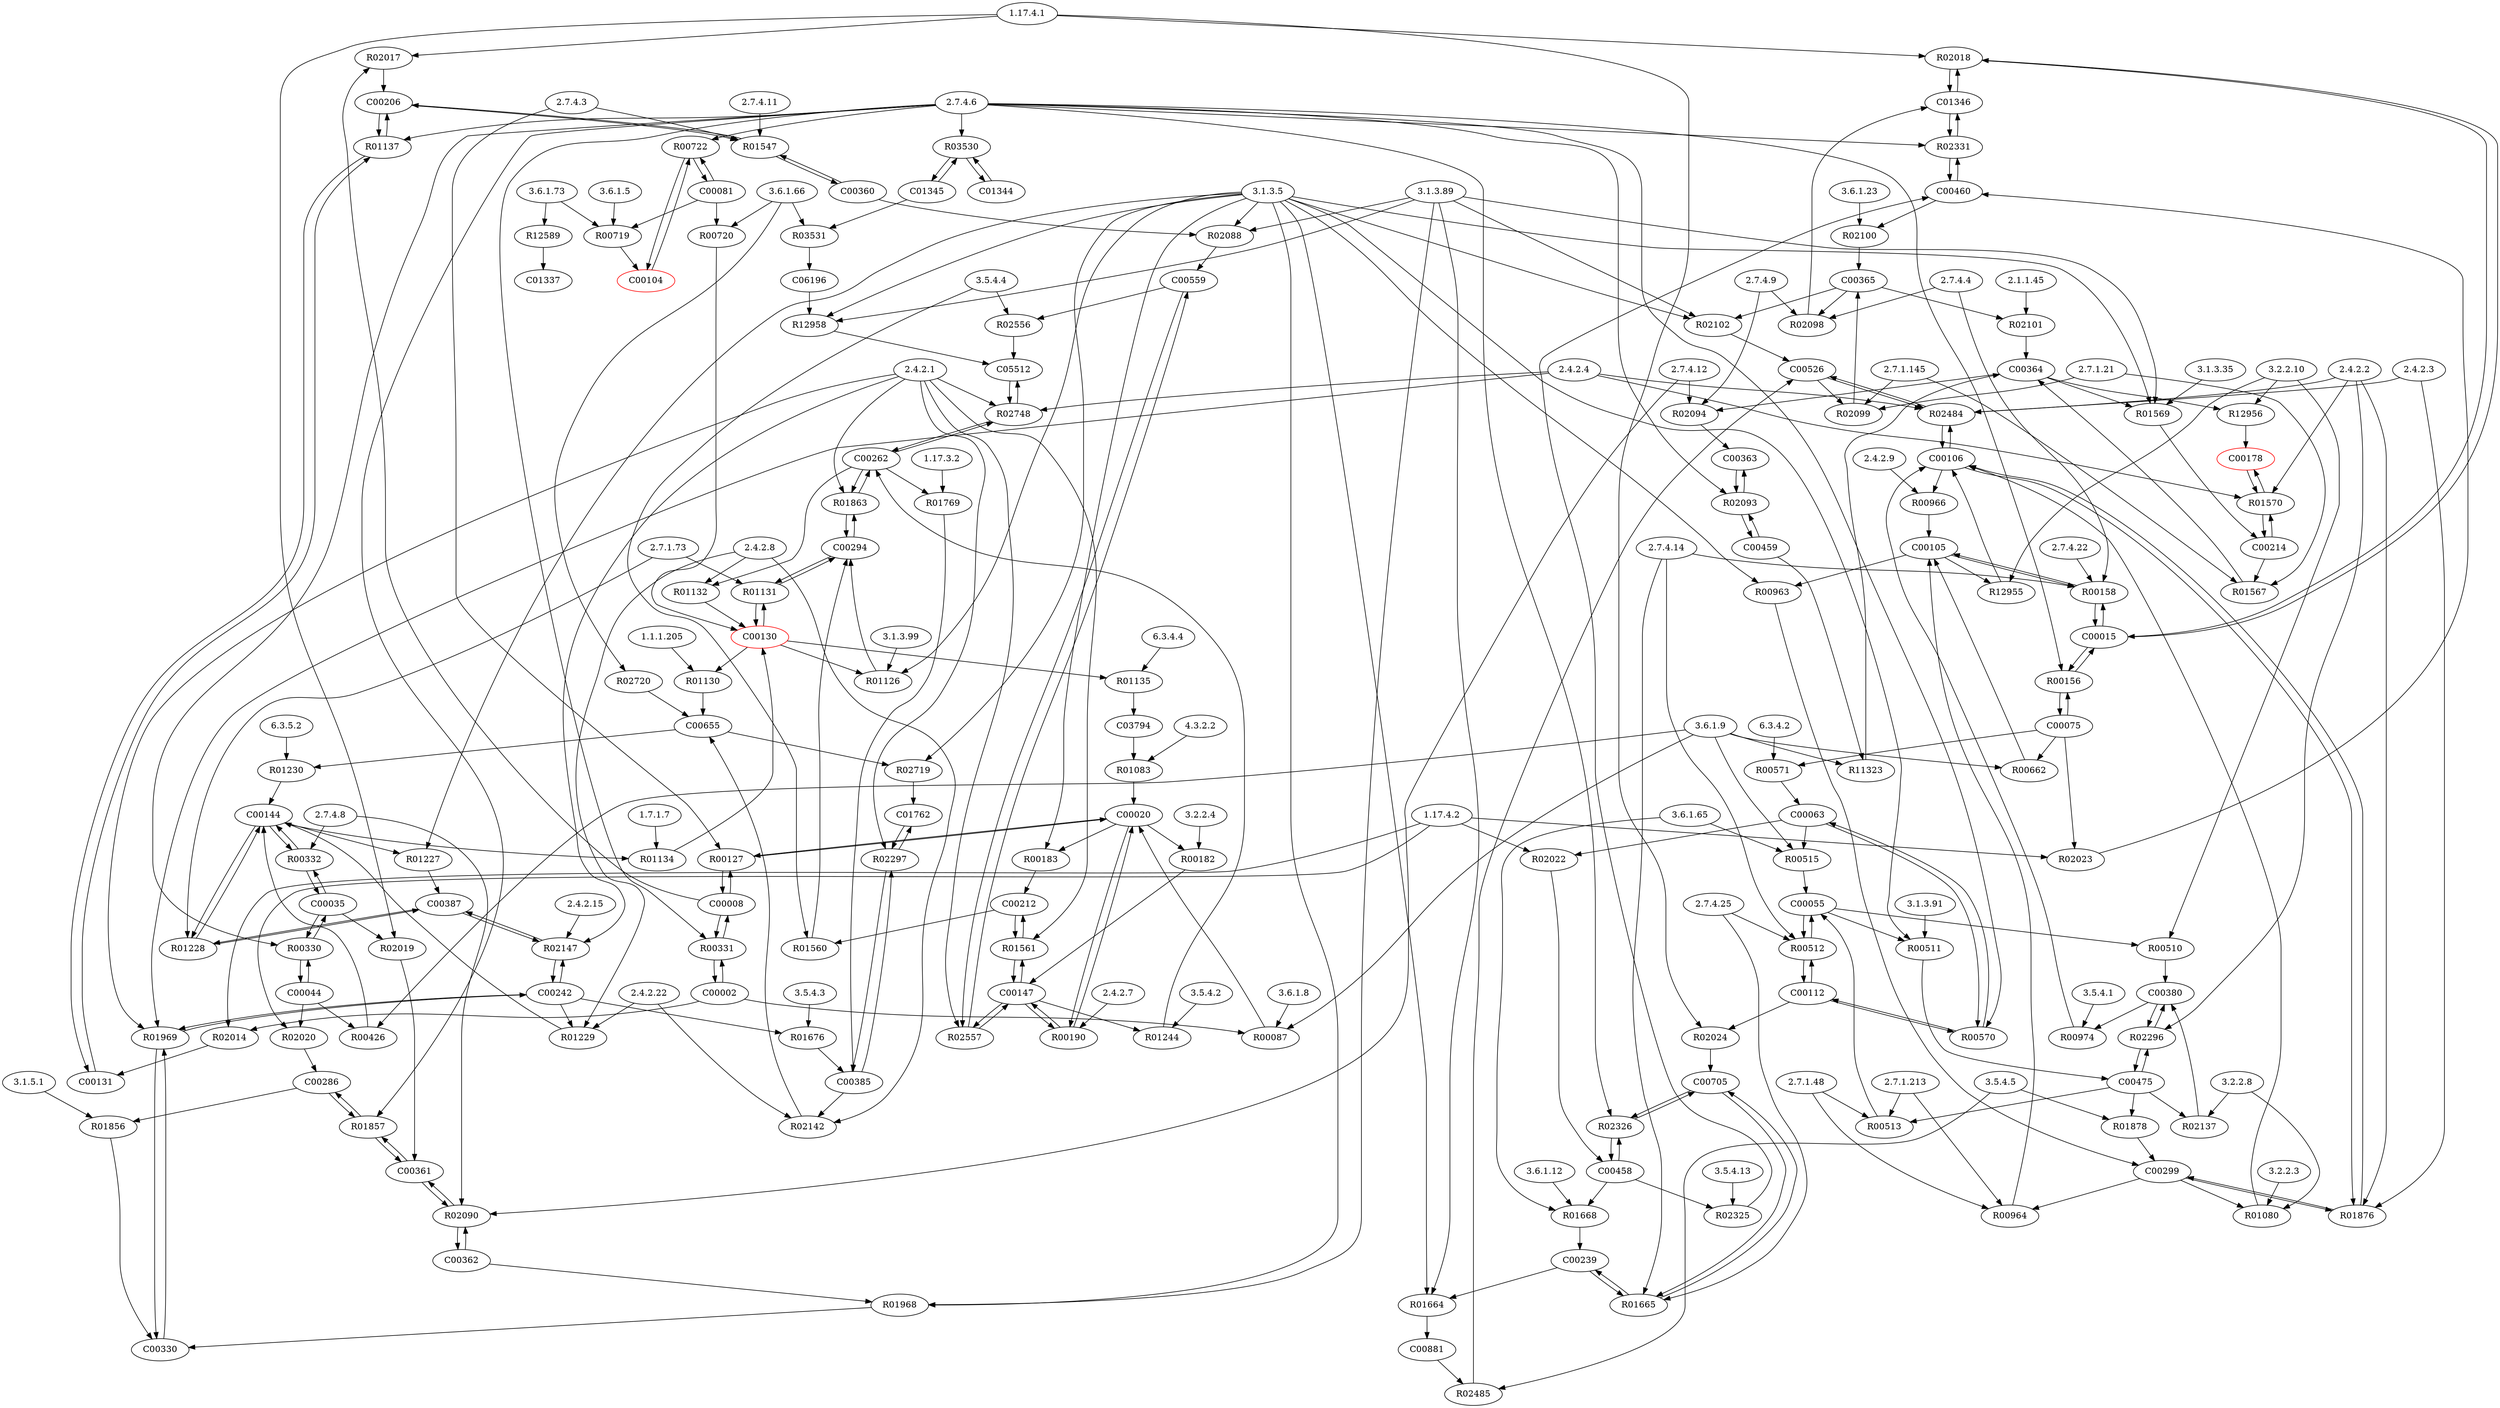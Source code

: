 digraph G {
"1.17.4.1" [type=E];
"3.1.5.1" [type=E];
"2.4.2.22" [type=E];
"2.7.1.213" [type=E];
"2.4.2.3" [type=E];
"6.3.5.2" [type=E];
"2.7.4.25" [type=E];
"3.6.1.12" [type=E];
"3.6.1.9" [type=E];
"3.1.3.99" [type=E];
"3.1.3.5" [type=E];
"2.7.4.22" [type=E];
"3.6.1.23" [type=E];
"3.6.1.66" [type=E];
"2.1.1.45" [type=E];
"4.3.2.2" [type=E];
"3.6.1.73" [type=E];
"1.7.1.7" [type=E];
"2.4.2.7" [type=E];
"2.4.2.2" [type=E];
"3.2.2.10" [type=E];
"2.4.2.1" [type=E];
"3.5.4.4" [type=E];
"2.7.1.48" [type=E];
"2.7.4.3" [type=E];
"2.7.4.14" [type=E];
"2.7.4.4" [type=E];
"3.6.1.5" [type=E];
"6.3.4.2" [type=E];
"2.7.4.9" [type=E];
"3.5.4.13" [type=E];
"2.4.2.15" [type=E];
"3.1.3.35" [type=E];
"2.7.4.12" [type=E];
"1.17.4.2" [type=E];
"3.6.1.65" [type=E];
"3.6.1.8" [type=E];
"3.5.4.1" [type=E];
"3.2.2.8" [type=E];
"3.5.4.5" [type=E];
"3.5.4.3" [type=E];
"2.4.2.8" [type=E];
"6.3.4.4" [type=E];
"2.4.2.4" [type=E];
"3.1.3.89" [type=E];
"2.7.1.145" [type=E];
"2.7.4.11" [type=E];
"2.7.1.21" [type=E];
"1.1.1.205" [type=E];
"3.2.2.3" [type=E];
"1.17.3.2" [type=E];
"2.4.2.9" [type=E];
"3.2.2.4" [type=E];
"2.7.1.73" [type=E];
"2.7.4.8" [type=E];
"3.5.4.2" [type=E];
"3.1.3.91" [type=E];
"2.7.4.6" [type=E];
R00722 [type=R];
R02023 [type=R];
R02325 [type=R];
R02093 [type=R];
R01130 [type=R];
R01856 [type=R];
R02014 [type=R];
R02326 [type=R];
R12955 [type=R];
R01676 [type=R];
R02296 [type=R];
R01083 [type=R];
R02100 [type=R];
R02142 [type=R];
R02020 [type=R];
R00510 [type=R];
R02147 [type=R];
R02101 [type=R];
R01863 [type=R];
R02018 [type=R];
R01131 [type=R];
R01135 [type=R];
R01968 [type=R];
R00966 [type=R];
R01664 [type=R];
R00158 [type=R];
R01244 [type=R];
R02748 [type=R];
R01229 [type=R];
R02556 [type=R];
R00330 [type=R];
R00426 [type=R];
R02485 [type=R];
R03531 [type=R];
R12589 [type=R];
R02099 [type=R];
R01137 [type=R];
R00156 [type=R];
R00183 [type=R];
R01668 [type=R];
R01857 [type=R];
R00719 [type=R];
R00513 [type=R];
R01126 [type=R];
R02017 [type=R];
R00662 [type=R];
R01969 [type=R];
R02297 [type=R];
R01570 [type=R];
R02331 [type=R];
R02719 [type=R];
R02102 [type=R];
R02019 [type=R];
R00720 [type=R];
R01227 [type=R];
R00087 [type=R];
R01876 [type=R];
R12956 [type=R];
R01132 [type=R];
R00964 [type=R];
R02088 [type=R];
R03530 [type=R];
R01769 [type=R];
R02137 [type=R];
R00963 [type=R];
R00511 [type=R];
R01567 [type=R];
R01080 [type=R];
R11323 [type=R];
R00332 [type=R];
R00515 [type=R];
R12958 [type=R];
R00331 [type=R];
R01665 [type=R];
R01569 [type=R];
R01560 [type=R];
R02090 [type=R];
R00570 [type=R];
R01134 [type=R];
R02557 [type=R];
R00571 [type=R];
R02484 [type=R];
R00512 [type=R];
R01878 [type=R];
R02098 [type=R];
R02094 [type=R];
R02720 [type=R];
R02022 [type=R];
R00190 [type=R];
R01547 [type=R];
R01230 [type=R];
R01228 [type=R];
R02024 [type=R];
R00182 [type=R];
R00974 [type=R];
R00127 [type=R];
R01561 [type=R];
C00458 [type=C];
C00008 [type=C];
C00147 [type=C];
C03794 [type=C];
C00299 [type=C];
C00144 [type=C];
C00365 [type=C];
C00881 [type=C];
C00330 [type=C];
C00002 [type=C];
C01345 [type=C];
C05512 [type=C];
C01344 [type=C];
C00112 [type=C];
C00055 [type=C];
C00385 [type=C];
C06196 [type=C];
C01762 [type=C];
C00380 [type=C];
C00106 [type=C];
C00075 [type=C];
C00286 [type=C];
C00239 [type=C];
C00206 [type=C];
C00081 [type=C];
C00105 [type=C];
C00362 [type=C];
C00705 [type=C];
C01346 [type=C];
C00214 [type=C];
C00178 [type=C, color=red];
C00063 [type=C];
C00361 [type=C];
C00130 [type=C, color=red];
C00015 [type=C];
C00020 [type=C];
C00242 [type=C];
C00360 [type=C];
C00655 [type=C];
C00044 [type=C];
C00460 [type=C];
C00104 [type=C, color=red];
C00131 [type=C];
C00459 [type=C];
C00294 [type=C];
C00526 [type=C];
C01337 [type=C];
C00262 [type=C];
C00035 [type=C];
C00364 [type=C];
C00559 [type=C];
C00212 [type=C];
C00387 [type=C];
C00475 [type=C];
C00363 [type=C];
C06196 -> R12958;
R12958 -> C05512;
C01344 -> R03530;
R03530 -> C01344;
R03530 -> C01345;
C01345 -> R03530;
C01345 -> R03531;
R03531 -> C06196;
C00559 -> R02556;
R02556 -> C05512;
C00360 -> R02088;
R02088 -> C00559;
C00360 -> R01547;
R01547 -> C00360;
R01547 -> C00206;
C00206 -> R01547;
C00206 -> R01137;
R01137 -> C00206;
R01137 -> C00131;
C00131 -> R01137;
C00559 -> R02557;
R02557 -> C00559;
R02557 -> C00147;
C00147 -> R02557;
C00147 -> R01244;
R01244 -> C00262;
C00212 -> R01561;
R01561 -> C00212;
R01561 -> C00147;
C00147 -> R01561;
C00212 -> R01560;
R01560 -> C00294;
C00020 -> R00183;
R00183 -> C00212;
C00147 -> R00190;
R00190 -> C00147;
R00190 -> C00020;
C00020 -> R00190;
C00020 -> R00182;
R00182 -> C00147;
C00020 -> R00127;
R00127 -> C00020;
R00127 -> C00008;
C00008 -> R00127;
C00008 -> R02017;
R02017 -> C00206;
C00002 -> R00331;
R00331 -> C00002;
R00331 -> C00008;
C00008 -> R00331;
C00002 -> R02014;
R02014 -> C00131;
C00002 -> R00087;
R00087 -> C00020;
C00262 -> R01132;
R01132 -> C00130;
C05512 -> R02748;
R02748 -> C05512;
R02748 -> C00262;
C00262 -> R02748;
C00294 -> R01863;
R01863 -> C00294;
R01863 -> C00262;
C00262 -> R01863;
C00294 -> R01131;
R01131 -> C00294;
R01131 -> C00130;
C00130 -> R01131;
C00130 -> R01126;
R01126 -> C00294;
C00130 -> R01130;
R01130 -> C00655;
C00130 -> R01135;
R01135 -> C03794;
C03794 -> R01083;
R01083 -> C00020;
C00104 -> R00722;
R00722 -> C00104;
R00722 -> C00081;
C00081 -> R00722;
C00081 -> R00719;
R00719 -> C00104;
C00081 -> R00720;
R00720 -> C00130;
C00262 -> R01769;
R01769 -> C00385;
C01762 -> R02297;
R02297 -> C01762;
R02297 -> C00385;
C00385 -> R02297;
C00655 -> R02719;
R02719 -> C01762;
C00385 -> R02142;
R02142 -> C00655;
R12589 -> C01337;
R02720 -> C00655;
C00242 -> R01229;
R01229 -> C00144;
C00242 -> R01676;
R01676 -> C00385;
C00387 -> R02147;
R02147 -> C00387;
R02147 -> C00242;
C00242 -> R02147;
C00387 -> R01228;
R01228 -> C00387;
R01228 -> C00144;
C00144 -> R01228;
C00144 -> R01227;
R01227 -> C00387;
C00144 -> R01134;
R01134 -> C00130;
C00655 -> R01230;
R01230 -> C00144;
C00144 -> R00332;
R00332 -> C00144;
R00332 -> C00035;
C00035 -> R00332;
C00035 -> R00330;
R00330 -> C00035;
R00330 -> C00044;
C00044 -> R00330;
C00035 -> R02019;
R02019 -> C00361;
C00044 -> R00426;
R00426 -> C00144;
C00044 -> R02020;
R02020 -> C00286;
C00330 -> R01969;
R01969 -> C00330;
R01969 -> C00242;
C00242 -> R01969;
C00362 -> R01968;
R01968 -> C00330;
C00362 -> R02090;
R02090 -> C00362;
R02090 -> C00361;
C00361 -> R02090;
C00361 -> R01857;
R01857 -> C00361;
R01857 -> C00286;
C00286 -> R01857;
C00286 -> R01856;
R01856 -> C00330;
C00299 -> R01876;
R01876 -> C00299;
R01876 -> C00106;
C00106 -> R01876;
C00299 -> R01080;
R01080 -> C00106;
C00299 -> R00964;
R00964 -> C00105;
C00105 -> R00963;
R00963 -> C00299;
C00106 -> R00966;
R00966 -> C00105;
C00105 -> R12955;
R12955 -> C00106;
C00105 -> R00158;
R00158 -> C00105;
R00158 -> C00015;
C00015 -> R00158;
C00015 -> R00156;
R00156 -> C00015;
R00156 -> C00075;
C00075 -> R00156;
C00075 -> R00662;
R00662 -> C00105;
C00075 -> R00571;
R00571 -> C00063;
C00380 -> R00974;
R00974 -> C00106;
C00475 -> R02296;
R02296 -> C00475;
R02296 -> C00380;
C00380 -> R02296;
C00475 -> R02137;
R02137 -> C00380;
C00475 -> R00513;
R00513 -> C00055;
C00475 -> R01878;
R01878 -> C00299;
C00055 -> R00511;
R00511 -> C00475;
C00055 -> R00510;
R00510 -> C00380;
C00055 -> R00512;
R00512 -> C00055;
R00512 -> C00112;
C00112 -> R00512;
C00112 -> R00570;
R00570 -> C00112;
R00570 -> C00063;
C00063 -> R00570;
C00112 -> R02024;
R02024 -> C00705;
C00063 -> R00515;
R00515 -> C00055;
C00063 -> R02022;
R02022 -> C00458;
C00239 -> R01664;
R01664 -> C00881;
C00881 -> R02485;
R02485 -> C00526;
C00239 -> R01665;
R01665 -> C00239;
R01665 -> C00705;
C00705 -> R01665;
C00705 -> R02326;
R02326 -> C00705;
R02326 -> C00458;
C00458 -> R02326;
C00458 -> R01668;
R01668 -> C00239;
C00458 -> R02325;
R02325 -> C00460;
C00526 -> R02484;
R02484 -> C00526;
R02484 -> C00106;
C00106 -> R02484;
C00526 -> R02099;
R02099 -> C00365;
C00365 -> R02102;
R02102 -> C00526;
C00365 -> R02098;
R02098 -> C01346;
C01346 -> R02018;
R02018 -> C01346;
R02018 -> C00015;
C00015 -> R02018;
C01346 -> R02331;
R02331 -> C01346;
R02331 -> C00460;
C00460 -> R02331;
C00460 -> R02100;
R02100 -> C00365;
C00075 -> R02023;
R02023 -> C00460;
C00214 -> R01570;
R01570 -> C00214;
R01570 -> C00178;
C00178 -> R01570;
C00214 -> R01567;
R01567 -> C00364;
C00364 -> R01569;
R01569 -> C00214;
C00364 -> R12956;
R12956 -> C00178;
C00365 -> R02101;
R02101 -> C00364;
C00364 -> R02094;
R02094 -> C00363;
C00363 -> R02093;
R02093 -> C00363;
R02093 -> C00459;
C00459 -> R02093;
C00459 -> R11323;
R11323 -> C00364;
"2.7.4.6" -> R00722;
"1.17.4.2" -> R02023;
"3.5.4.13" -> R02325;
"2.7.4.6" -> R02093;
"1.1.1.205" -> R01130;
"3.1.5.1" -> R01856;
"1.17.4.2" -> R02014;
"2.7.4.6" -> R02326;
"3.2.2.10" -> R12955;
"3.5.4.3" -> R01676;
"2.4.2.2" -> R02296;
"4.3.2.2" -> R01083;
"3.6.1.23" -> R02100;
"2.4.2.8" -> R02142;
"2.4.2.22" -> R02142;
"1.17.4.2" -> R02020;
"3.2.2.10" -> R00510;
"2.4.2.1" -> R02147;
"2.4.2.15" -> R02147;
"2.1.1.45" -> R02101;
"2.4.2.1" -> R01863;
"1.17.4.1" -> R02018;
"2.7.1.73" -> R01131;
"6.3.4.4" -> R01135;
"3.1.3.5" -> R01968;
"3.1.3.89" -> R01968;
"2.4.2.9" -> R00966;
"3.1.3.5" -> R01664;
"3.1.3.89" -> R01664;
"2.7.4.4" -> R00158;
"2.7.4.14" -> R00158;
"2.7.4.22" -> R00158;
"3.5.4.2" -> R01244;
"2.4.2.1" -> R02748;
"2.4.2.4" -> R02748;
"2.4.2.8" -> R01229;
"2.4.2.22" -> R01229;
"3.5.4.4" -> R02556;
"2.7.4.6" -> R00330;
"3.6.1.9" -> R00426;
"3.5.4.5" -> R02485;
"3.6.1.66" -> R03531;
"3.6.1.73" -> R12589;
"2.7.1.21" -> R02099;
"2.7.1.145" -> R02099;
"2.7.4.6" -> R01137;
"2.7.4.6" -> R00156;
"3.1.3.5" -> R00183;
"3.6.1.12" -> R01668;
"3.6.1.65" -> R01668;
"2.7.4.6" -> R01857;
"3.6.1.5" -> R00719;
"3.6.1.73" -> R00719;
"2.7.1.48" -> R00513;
"2.7.1.213" -> R00513;
"3.1.3.5" -> R01126;
"3.1.3.99" -> R01126;
"1.17.4.1" -> R02017;
"3.6.1.9" -> R00662;
"2.4.2.1" -> R01969;
"2.4.2.4" -> R01969;
"2.4.2.1" -> R02297;
"2.4.2.2" -> R01570;
"2.4.2.4" -> R01570;
"2.7.4.6" -> R02331;
"3.1.3.5" -> R02719;
"3.1.3.5" -> R02102;
"3.1.3.89" -> R02102;
"1.17.4.1" -> R02019;
"3.6.1.66" -> R00720;
"3.1.3.5" -> R01227;
"3.6.1.8" -> R00087;
"3.6.1.9" -> R00087;
"2.4.2.2" -> R01876;
"2.4.2.3" -> R01876;
"3.2.2.10" -> R12956;
"2.4.2.8" -> R01132;
"2.7.1.48" -> R00964;
"2.7.1.213" -> R00964;
"3.1.3.5" -> R02088;
"3.1.3.89" -> R02088;
"2.7.4.6" -> R03530;
"1.17.3.2" -> R01769;
"3.2.2.8" -> R02137;
"3.1.3.5" -> R00963;
"3.1.3.5" -> R00511;
"3.1.3.91" -> R00511;
"2.7.1.21" -> R01567;
"2.7.1.145" -> R01567;
"3.2.2.3" -> R01080;
"3.2.2.8" -> R01080;
"3.6.1.9" -> R11323;
"2.7.4.8" -> R00332;
"3.6.1.9" -> R00515;
"3.6.1.65" -> R00515;
"3.1.3.5" -> R12958;
"3.1.3.89" -> R12958;
"2.7.4.6" -> R00331;
"2.7.4.14" -> R01665;
"2.7.4.25" -> R01665;
"3.1.3.5" -> R01569;
"3.1.3.35" -> R01569;
"3.1.3.89" -> R01569;
"3.5.4.4" -> R01560;
"2.7.4.8" -> R02090;
"2.7.4.12" -> R02090;
"2.7.4.6" -> R00570;
"1.7.1.7" -> R01134;
"2.4.2.1" -> R02557;
"6.3.4.2" -> R00571;
"2.4.2.2" -> R02484;
"2.4.2.3" -> R02484;
"2.4.2.4" -> R02484;
"2.7.4.14" -> R00512;
"2.7.4.25" -> R00512;
"3.5.4.5" -> R01878;
"2.7.4.4" -> R02098;
"2.7.4.9" -> R02098;
"2.7.4.9" -> R02094;
"2.7.4.12" -> R02094;
"3.6.1.66" -> R02720;
"1.17.4.2" -> R02022;
"2.4.2.7" -> R00190;
"2.7.4.3" -> R01547;
"2.7.4.11" -> R01547;
"6.3.5.2" -> R01230;
"2.7.1.73" -> R01228;
"1.17.4.1" -> R02024;
"3.2.2.4" -> R00182;
"3.5.4.1" -> R00974;
"2.7.4.3" -> R00127;
"2.4.2.1" -> R01561;
}
